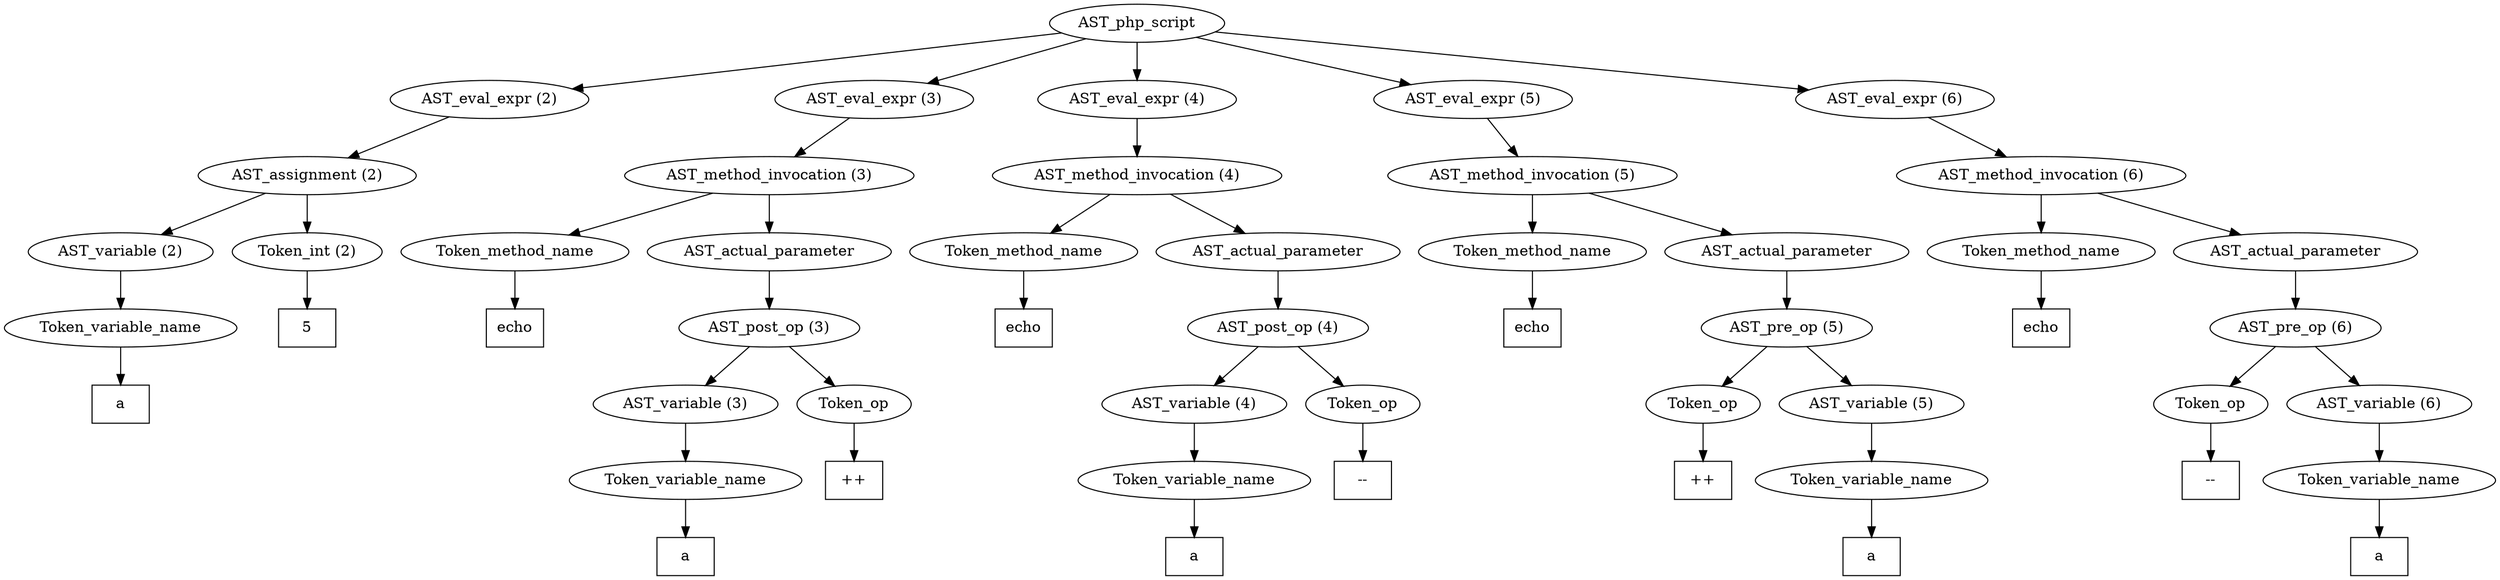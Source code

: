 /*
 * AST in dot format generated by phc -- the PHP compiler
 */

digraph AST {
node_0 [label="AST_php_script"];
node_1 [label="AST_eval_expr (2)"];
node_2 [label="AST_assignment (2)"];
node_3 [label="AST_variable (2)"];
node_4 [label="Token_variable_name"];
node_5 [label="a", shape=box]
node_4 -> node_5;
node_3 -> node_4;
node_6 [label="Token_int (2)"];
node_7 [label="5", shape=box]
node_6 -> node_7;
node_2 -> node_6;
node_2 -> node_3;
node_1 -> node_2;
node_8 [label="AST_eval_expr (3)"];
node_9 [label="AST_method_invocation (3)"];
node_10 [label="Token_method_name"];
node_11 [label="echo", shape=box]
node_10 -> node_11;
node_12 [label="AST_actual_parameter"];
node_13 [label="AST_post_op (3)"];
node_14 [label="AST_variable (3)"];
node_15 [label="Token_variable_name"];
node_16 [label="a", shape=box]
node_15 -> node_16;
node_14 -> node_15;
node_17 [label="Token_op"];
node_18 [label="++", shape=box]
node_17 -> node_18;
node_13 -> node_17;
node_13 -> node_14;
node_12 -> node_13;
node_9 -> node_12;
node_9 -> node_10;
node_8 -> node_9;
node_19 [label="AST_eval_expr (4)"];
node_20 [label="AST_method_invocation (4)"];
node_21 [label="Token_method_name"];
node_22 [label="echo", shape=box]
node_21 -> node_22;
node_23 [label="AST_actual_parameter"];
node_24 [label="AST_post_op (4)"];
node_25 [label="AST_variable (4)"];
node_26 [label="Token_variable_name"];
node_27 [label="a", shape=box]
node_26 -> node_27;
node_25 -> node_26;
node_28 [label="Token_op"];
node_29 [label="--", shape=box]
node_28 -> node_29;
node_24 -> node_28;
node_24 -> node_25;
node_23 -> node_24;
node_20 -> node_23;
node_20 -> node_21;
node_19 -> node_20;
node_30 [label="AST_eval_expr (5)"];
node_31 [label="AST_method_invocation (5)"];
node_32 [label="Token_method_name"];
node_33 [label="echo", shape=box]
node_32 -> node_33;
node_34 [label="AST_actual_parameter"];
node_35 [label="AST_pre_op (5)"];
node_36 [label="Token_op"];
node_37 [label="++", shape=box]
node_36 -> node_37;
node_38 [label="AST_variable (5)"];
node_39 [label="Token_variable_name"];
node_40 [label="a", shape=box]
node_39 -> node_40;
node_38 -> node_39;
node_35 -> node_38;
node_35 -> node_36;
node_34 -> node_35;
node_31 -> node_34;
node_31 -> node_32;
node_30 -> node_31;
node_41 [label="AST_eval_expr (6)"];
node_42 [label="AST_method_invocation (6)"];
node_43 [label="Token_method_name"];
node_44 [label="echo", shape=box]
node_43 -> node_44;
node_45 [label="AST_actual_parameter"];
node_46 [label="AST_pre_op (6)"];
node_47 [label="Token_op"];
node_48 [label="--", shape=box]
node_47 -> node_48;
node_49 [label="AST_variable (6)"];
node_50 [label="Token_variable_name"];
node_51 [label="a", shape=box]
node_50 -> node_51;
node_49 -> node_50;
node_46 -> node_49;
node_46 -> node_47;
node_45 -> node_46;
node_42 -> node_45;
node_42 -> node_43;
node_41 -> node_42;
node_0 -> node_41;
node_0 -> node_30;
node_0 -> node_19;
node_0 -> node_8;
node_0 -> node_1;
}
